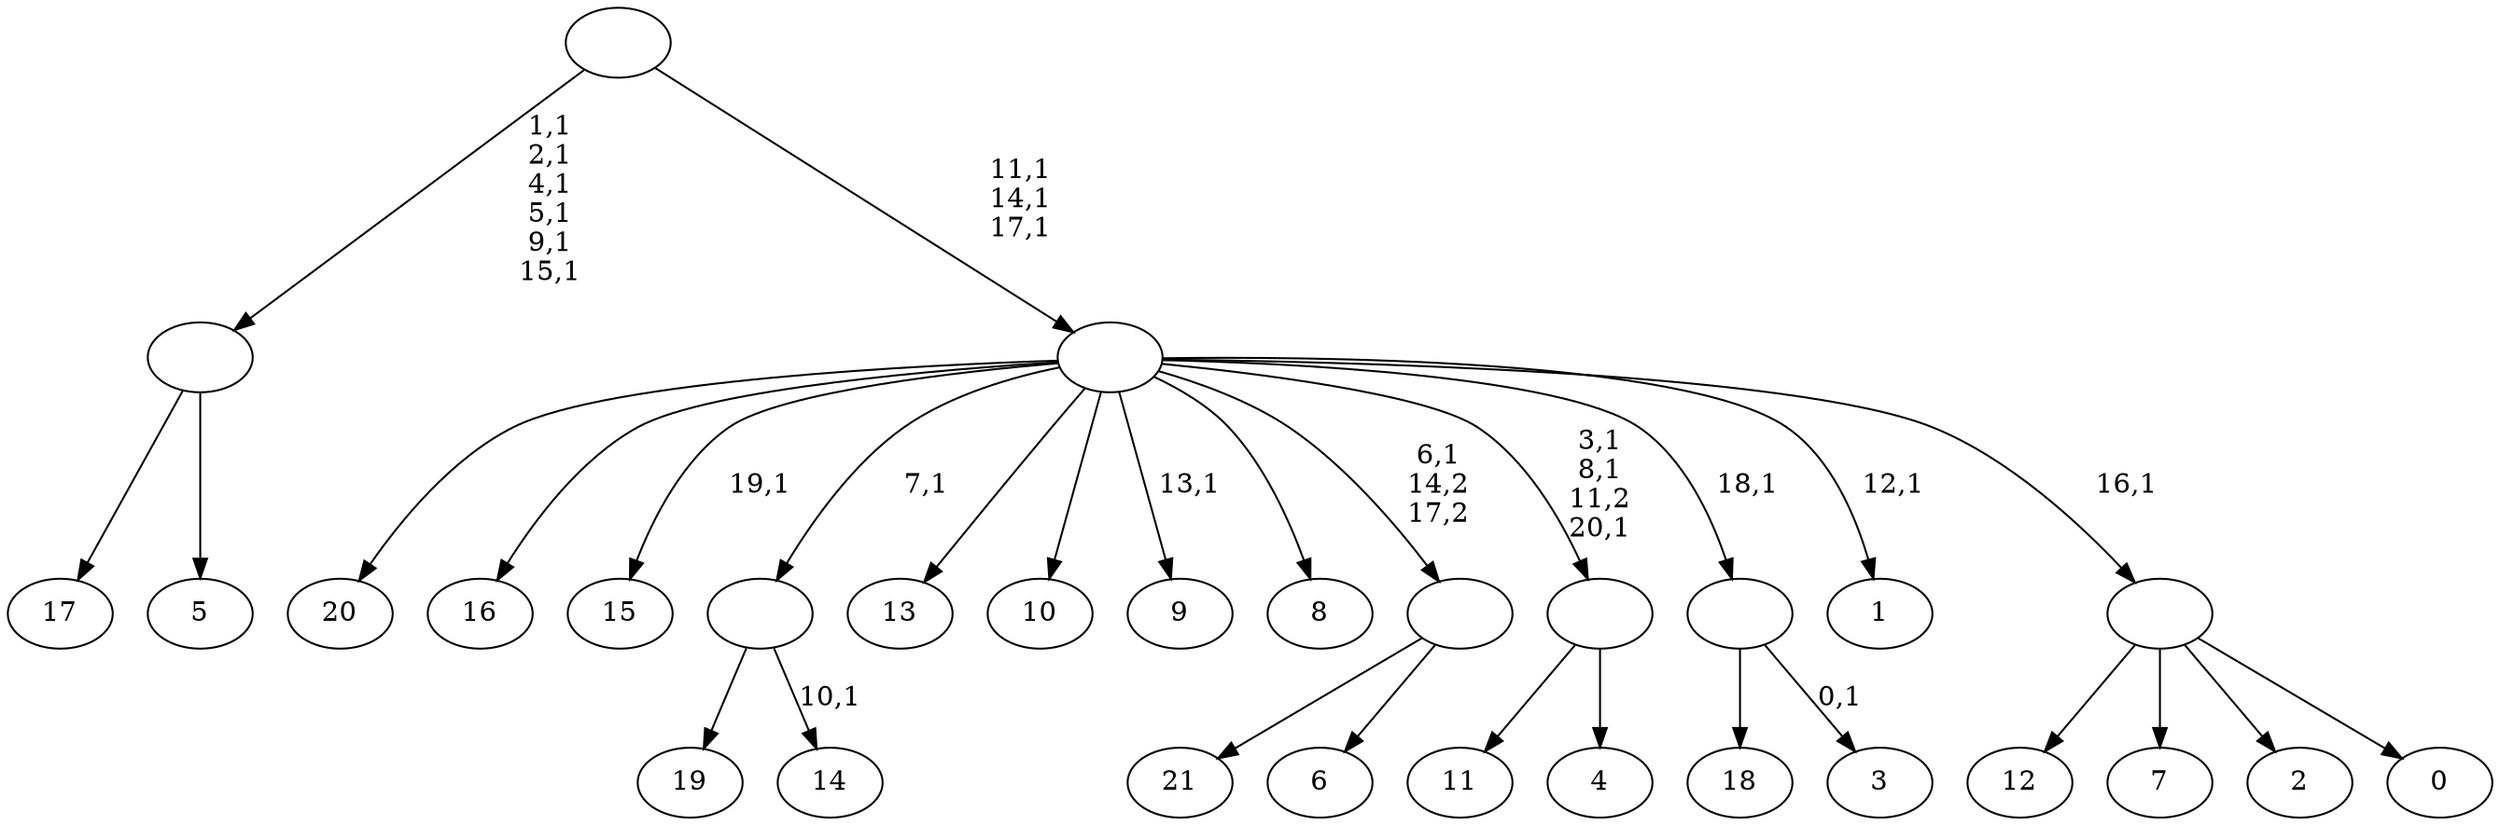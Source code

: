 digraph T {
	43 [label="21"]
	42 [label="20"]
	41 [label="19"]
	40 [label="18"]
	39 [label="17"]
	38 [label="16"]
	37 [label="15"]
	35 [label="14"]
	33 [label=""]
	32 [label="13"]
	31 [label="12"]
	30 [label="11"]
	29 [label="10"]
	28 [label="9"]
	26 [label="8"]
	25 [label="7"]
	24 [label="6"]
	23 [label=""]
	22 [label="5"]
	21 [label=""]
	15 [label="4"]
	14 [label=""]
	11 [label="3"]
	9 [label=""]
	8 [label="2"]
	7 [label="1"]
	5 [label="0"]
	4 [label=""]
	3 [label=""]
	0 [label=""]
	33 -> 35 [label="10,1"]
	33 -> 41 [label=""]
	23 -> 43 [label=""]
	23 -> 24 [label=""]
	21 -> 39 [label=""]
	21 -> 22 [label=""]
	14 -> 30 [label=""]
	14 -> 15 [label=""]
	9 -> 11 [label="0,1"]
	9 -> 40 [label=""]
	4 -> 31 [label=""]
	4 -> 25 [label=""]
	4 -> 8 [label=""]
	4 -> 5 [label=""]
	3 -> 7 [label="12,1"]
	3 -> 14 [label="3,1\n8,1\n11,2\n20,1"]
	3 -> 28 [label="13,1"]
	3 -> 37 [label="19,1"]
	3 -> 42 [label=""]
	3 -> 38 [label=""]
	3 -> 33 [label="7,1"]
	3 -> 32 [label=""]
	3 -> 29 [label=""]
	3 -> 26 [label=""]
	3 -> 23 [label="6,1\n14,2\n17,2"]
	3 -> 9 [label="18,1"]
	3 -> 4 [label="16,1"]
	0 -> 3 [label="11,1\n14,1\n17,1"]
	0 -> 21 [label="1,1\n2,1\n4,1\n5,1\n9,1\n15,1"]
}
